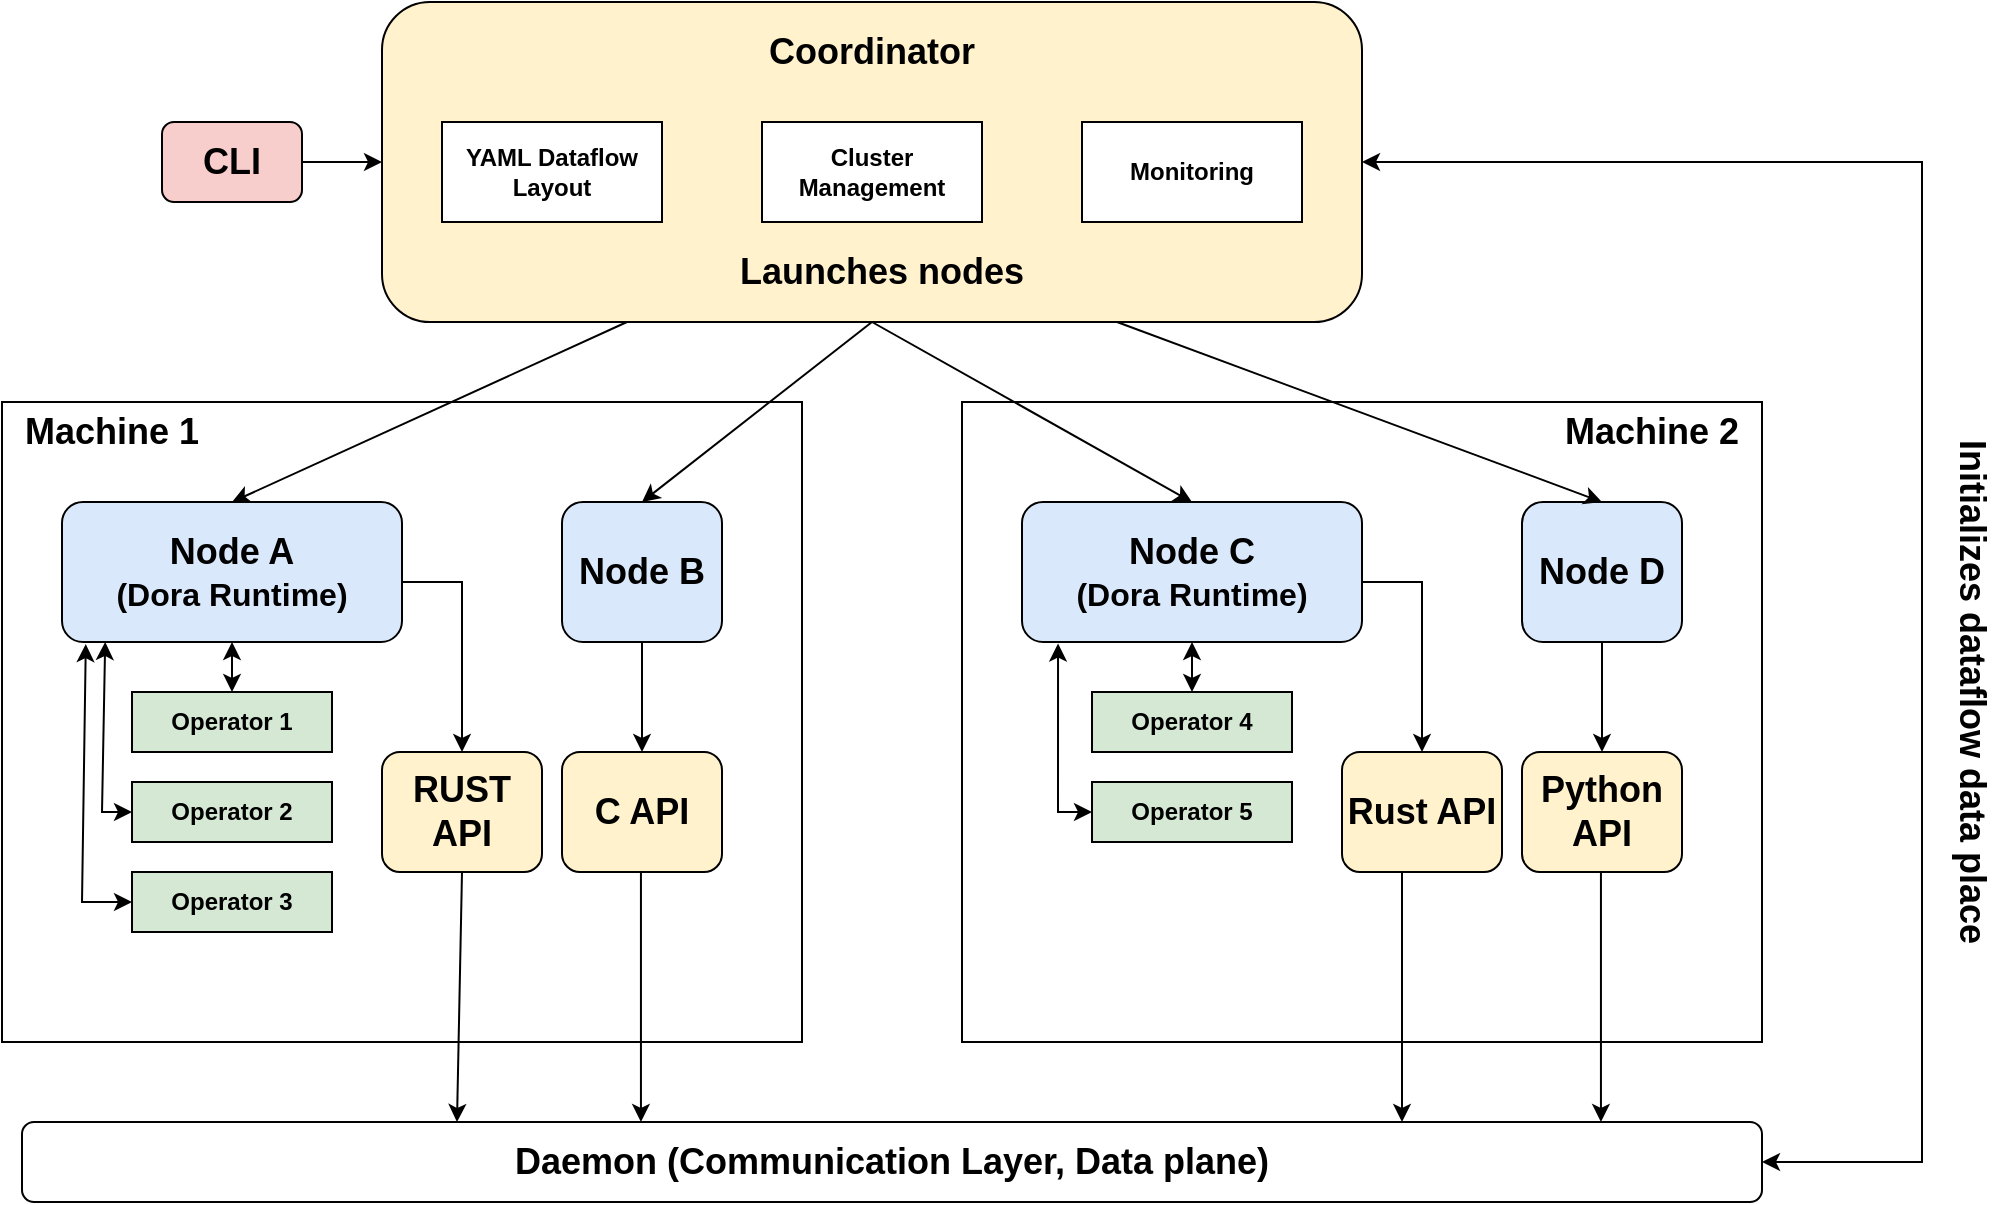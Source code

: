 <mxfile version="24.7.10">
  <diagram name="Page-1" id="Zjxqgjh98Kea-gAgPe7l">
    <mxGraphModel dx="1174" dy="1069" grid="1" gridSize="10" guides="1" tooltips="1" connect="1" arrows="1" fold="1" page="1" pageScale="1" pageWidth="827" pageHeight="1169" math="0" shadow="0">
      <root>
        <mxCell id="0" />
        <mxCell id="1" parent="0" />
        <mxCell id="cViMoSzeVVcmjk6XKJUi-2" value="&lt;div&gt;&lt;br&gt;&lt;/div&gt;" style="rounded=1;whiteSpace=wrap;html=1;align=center;fillColor=#FFF2CC;" vertex="1" parent="1">
          <mxGeometry x="190" y="120" width="490" height="160" as="geometry" />
        </mxCell>
        <mxCell id="cViMoSzeVVcmjk6XKJUi-3" value="&lt;font style=&quot;font-size: 18px;&quot;&gt;&lt;b&gt;CLI&lt;/b&gt;&lt;/font&gt;" style="rounded=1;whiteSpace=wrap;html=1;fillColor=#F8CECC;" vertex="1" parent="1">
          <mxGeometry x="80" y="180" width="70" height="40" as="geometry" />
        </mxCell>
        <mxCell id="cViMoSzeVVcmjk6XKJUi-4" value="" style="rounded=0;whiteSpace=wrap;html=1;" vertex="1" parent="1">
          <mxGeometry y="320" width="400" height="320" as="geometry" />
        </mxCell>
        <mxCell id="cViMoSzeVVcmjk6XKJUi-6" value="&lt;b&gt;&lt;font style=&quot;font-size: 18px;&quot;&gt;Daemon (Communication Layer, Data plane)&lt;/font&gt;&lt;/b&gt;" style="rounded=1;whiteSpace=wrap;html=1;" vertex="1" parent="1">
          <mxGeometry x="10" y="680" width="870" height="40" as="geometry" />
        </mxCell>
        <mxCell id="cViMoSzeVVcmjk6XKJUi-7" value="&lt;font style=&quot;font-size: 18px;&quot;&gt;&lt;b&gt;Node A&lt;/b&gt;&lt;/font&gt;&lt;div&gt;&lt;font size=&quot;3&quot;&gt;&lt;b&gt;(Dora Runtime)&lt;/b&gt;&lt;/font&gt;&lt;/div&gt;" style="rounded=1;whiteSpace=wrap;html=1;fillColor=#DAE8FC;" vertex="1" parent="1">
          <mxGeometry x="30" y="370" width="170" height="70" as="geometry" />
        </mxCell>
        <mxCell id="cViMoSzeVVcmjk6XKJUi-8" value="&lt;font style=&quot;font-size: 18px;&quot;&gt;&lt;b&gt;Node B&lt;/b&gt;&lt;br&gt;&lt;/font&gt;" style="rounded=1;whiteSpace=wrap;html=1;fillColor=#DAE8FC;" vertex="1" parent="1">
          <mxGeometry x="280" y="370" width="80" height="70" as="geometry" />
        </mxCell>
        <mxCell id="cViMoSzeVVcmjk6XKJUi-11" value="&lt;b&gt;Operator 1&lt;/b&gt;" style="rounded=0;whiteSpace=wrap;html=1;fillColor=#D5E8D4;" vertex="1" parent="1">
          <mxGeometry x="65" y="465" width="100" height="30" as="geometry" />
        </mxCell>
        <mxCell id="cViMoSzeVVcmjk6XKJUi-12" value="&lt;b&gt;Operator 2&lt;/b&gt;" style="rounded=0;whiteSpace=wrap;html=1;fillColor=#D5E8D4;" vertex="1" parent="1">
          <mxGeometry x="65" y="510" width="100" height="30" as="geometry" />
        </mxCell>
        <mxCell id="cViMoSzeVVcmjk6XKJUi-13" value="&lt;b&gt;Operator 3&lt;/b&gt;" style="rounded=0;whiteSpace=wrap;html=1;fillColor=#D5E8D4;" vertex="1" parent="1">
          <mxGeometry x="65" y="555" width="100" height="30" as="geometry" />
        </mxCell>
        <mxCell id="cViMoSzeVVcmjk6XKJUi-14" value="&lt;b&gt;&lt;font style=&quot;font-size: 18px;&quot;&gt;C API&lt;/font&gt;&lt;/b&gt;" style="rounded=1;whiteSpace=wrap;html=1;fillColor=#FFF2CC;" vertex="1" parent="1">
          <mxGeometry x="280" y="495" width="80" height="60" as="geometry" />
        </mxCell>
        <mxCell id="cViMoSzeVVcmjk6XKJUi-15" value="&lt;b&gt;&lt;font style=&quot;font-size: 18px;&quot;&gt;RUST API&lt;/font&gt;&lt;/b&gt;" style="rounded=1;whiteSpace=wrap;html=1;fillColor=#FFF2CC;" vertex="1" parent="1">
          <mxGeometry x="190" y="495" width="80" height="60" as="geometry" />
        </mxCell>
        <mxCell id="cViMoSzeVVcmjk6XKJUi-18" value="" style="rounded=0;whiteSpace=wrap;html=1;" vertex="1" parent="1">
          <mxGeometry x="480" y="320" width="400" height="320" as="geometry" />
        </mxCell>
        <mxCell id="cViMoSzeVVcmjk6XKJUi-19" value="&lt;font style=&quot;font-size: 18px;&quot;&gt;&lt;b&gt;Node C&lt;/b&gt;&lt;/font&gt;&lt;div&gt;&lt;font size=&quot;3&quot;&gt;&lt;b&gt;(Dora Runtime)&lt;/b&gt;&lt;/font&gt;&lt;/div&gt;" style="rounded=1;whiteSpace=wrap;html=1;fillColor=#DAE8FC;" vertex="1" parent="1">
          <mxGeometry x="510" y="370" width="170" height="70" as="geometry" />
        </mxCell>
        <mxCell id="cViMoSzeVVcmjk6XKJUi-20" value="&lt;font style=&quot;font-size: 18px;&quot;&gt;&lt;b&gt;Node D&lt;/b&gt;&lt;br&gt;&lt;/font&gt;" style="rounded=1;whiteSpace=wrap;html=1;fillColor=#DAE8FC;" vertex="1" parent="1">
          <mxGeometry x="760" y="370" width="80" height="70" as="geometry" />
        </mxCell>
        <mxCell id="cViMoSzeVVcmjk6XKJUi-21" value="&lt;b&gt;Operator 4&lt;/b&gt;" style="rounded=0;whiteSpace=wrap;html=1;fillColor=#D5E8D4;" vertex="1" parent="1">
          <mxGeometry x="545" y="465" width="100" height="30" as="geometry" />
        </mxCell>
        <mxCell id="cViMoSzeVVcmjk6XKJUi-22" value="&lt;b&gt;Operator 5&lt;/b&gt;" style="rounded=0;whiteSpace=wrap;html=1;fillColor=#D5E8D4;" vertex="1" parent="1">
          <mxGeometry x="545" y="510" width="100" height="30" as="geometry" />
        </mxCell>
        <mxCell id="cViMoSzeVVcmjk6XKJUi-24" value="&lt;font style=&quot;font-size: 18px;&quot;&gt;&lt;b&gt;Python API&lt;/b&gt;&lt;/font&gt;" style="rounded=1;whiteSpace=wrap;html=1;fillColor=#FFF2CC;" vertex="1" parent="1">
          <mxGeometry x="760" y="495" width="80" height="60" as="geometry" />
        </mxCell>
        <mxCell id="cViMoSzeVVcmjk6XKJUi-25" value="&lt;b&gt;&lt;font style=&quot;font-size: 18px;&quot;&gt;Rust API&lt;/font&gt;&lt;/b&gt;" style="rounded=1;whiteSpace=wrap;html=1;fillColor=#FFF2CC;" vertex="1" parent="1">
          <mxGeometry x="670" y="495" width="80" height="60" as="geometry" />
        </mxCell>
        <mxCell id="cViMoSzeVVcmjk6XKJUi-26" value="&lt;b&gt;YAML Dataflow Layout&lt;/b&gt;" style="rounded=0;whiteSpace=wrap;html=1;" vertex="1" parent="1">
          <mxGeometry x="220" y="180" width="110" height="50" as="geometry" />
        </mxCell>
        <mxCell id="cViMoSzeVVcmjk6XKJUi-27" value="&lt;b&gt;Cluster Management&lt;/b&gt;" style="rounded=0;whiteSpace=wrap;html=1;" vertex="1" parent="1">
          <mxGeometry x="380" y="180" width="110" height="50" as="geometry" />
        </mxCell>
        <mxCell id="cViMoSzeVVcmjk6XKJUi-28" value="&lt;b&gt;Monitoring&lt;/b&gt;" style="rounded=0;whiteSpace=wrap;html=1;" vertex="1" parent="1">
          <mxGeometry x="540" y="180" width="110" height="50" as="geometry" />
        </mxCell>
        <mxCell id="cViMoSzeVVcmjk6XKJUi-29" value="" style="endArrow=classic;html=1;rounded=0;exitX=1;exitY=0.5;exitDx=0;exitDy=0;entryX=0;entryY=0.5;entryDx=0;entryDy=0;" edge="1" parent="1" source="cViMoSzeVVcmjk6XKJUi-3" target="cViMoSzeVVcmjk6XKJUi-2">
          <mxGeometry width="50" height="50" relative="1" as="geometry">
            <mxPoint x="470" y="510" as="sourcePoint" />
            <mxPoint x="520" y="460" as="targetPoint" />
          </mxGeometry>
        </mxCell>
        <mxCell id="cViMoSzeVVcmjk6XKJUi-30" value="" style="endArrow=classic;html=1;rounded=0;exitX=0.5;exitY=1;exitDx=0;exitDy=0;entryX=0.25;entryY=0;entryDx=0;entryDy=0;" edge="1" parent="1" source="cViMoSzeVVcmjk6XKJUi-15" target="cViMoSzeVVcmjk6XKJUi-6">
          <mxGeometry width="50" height="50" relative="1" as="geometry">
            <mxPoint x="470" y="510" as="sourcePoint" />
            <mxPoint x="520" y="460" as="targetPoint" />
          </mxGeometry>
        </mxCell>
        <mxCell id="cViMoSzeVVcmjk6XKJUi-31" value="" style="endArrow=classic;html=1;rounded=0;exitX=0.5;exitY=1;exitDx=0;exitDy=0;entryX=0.25;entryY=0;entryDx=0;entryDy=0;" edge="1" parent="1">
          <mxGeometry width="50" height="50" relative="1" as="geometry">
            <mxPoint x="319.47" y="555" as="sourcePoint" />
            <mxPoint x="319.47" y="680" as="targetPoint" />
          </mxGeometry>
        </mxCell>
        <mxCell id="cViMoSzeVVcmjk6XKJUi-32" value="" style="endArrow=classic;html=1;rounded=0;exitX=0.5;exitY=1;exitDx=0;exitDy=0;entryX=0.25;entryY=0;entryDx=0;entryDy=0;" edge="1" parent="1">
          <mxGeometry width="50" height="50" relative="1" as="geometry">
            <mxPoint x="700" y="555" as="sourcePoint" />
            <mxPoint x="700" y="680" as="targetPoint" />
          </mxGeometry>
        </mxCell>
        <mxCell id="cViMoSzeVVcmjk6XKJUi-33" value="" style="endArrow=classic;html=1;rounded=0;exitX=0.5;exitY=1;exitDx=0;exitDy=0;entryX=0.25;entryY=0;entryDx=0;entryDy=0;" edge="1" parent="1">
          <mxGeometry width="50" height="50" relative="1" as="geometry">
            <mxPoint x="799.47" y="555" as="sourcePoint" />
            <mxPoint x="799.47" y="680" as="targetPoint" />
          </mxGeometry>
        </mxCell>
        <mxCell id="cViMoSzeVVcmjk6XKJUi-34" value="" style="endArrow=classic;startArrow=classic;html=1;rounded=0;entryX=1;entryY=0.5;entryDx=0;entryDy=0;" edge="1" parent="1" target="cViMoSzeVVcmjk6XKJUi-2">
          <mxGeometry width="50" height="50" relative="1" as="geometry">
            <mxPoint x="880" y="700" as="sourcePoint" />
            <mxPoint x="930" y="650" as="targetPoint" />
            <Array as="points">
              <mxPoint x="960" y="700" />
              <mxPoint x="960" y="200" />
            </Array>
          </mxGeometry>
        </mxCell>
        <mxCell id="cViMoSzeVVcmjk6XKJUi-37" value="&lt;font style=&quot;font-size: 18px;&quot;&gt;&lt;b&gt;Initializes dataflow data place&lt;/b&gt;&lt;/font&gt;" style="text;html=1;align=center;verticalAlign=middle;whiteSpace=wrap;rounded=0;rotation=90;" vertex="1" parent="1">
          <mxGeometry x="800" y="450" width="370" height="30" as="geometry" />
        </mxCell>
        <mxCell id="cViMoSzeVVcmjk6XKJUi-38" value="" style="endArrow=classic;html=1;rounded=0;entryX=0.5;entryY=0;entryDx=0;entryDy=0;exitX=0.25;exitY=1;exitDx=0;exitDy=0;" edge="1" parent="1" source="cViMoSzeVVcmjk6XKJUi-2" target="cViMoSzeVVcmjk6XKJUi-7">
          <mxGeometry width="50" height="50" relative="1" as="geometry">
            <mxPoint x="390" y="280" as="sourcePoint" />
            <mxPoint x="440" y="230" as="targetPoint" />
          </mxGeometry>
        </mxCell>
        <mxCell id="cViMoSzeVVcmjk6XKJUi-39" value="" style="endArrow=classic;html=1;rounded=0;entryX=0.5;entryY=0;entryDx=0;entryDy=0;exitX=0.5;exitY=1;exitDx=0;exitDy=0;" edge="1" parent="1" source="cViMoSzeVVcmjk6XKJUi-2" target="cViMoSzeVVcmjk6XKJUi-8">
          <mxGeometry width="50" height="50" relative="1" as="geometry">
            <mxPoint x="400" y="290" as="sourcePoint" />
            <mxPoint x="125" y="380" as="targetPoint" />
          </mxGeometry>
        </mxCell>
        <mxCell id="cViMoSzeVVcmjk6XKJUi-40" value="" style="endArrow=classic;html=1;rounded=0;entryX=0.5;entryY=0;entryDx=0;entryDy=0;exitX=0.5;exitY=1;exitDx=0;exitDy=0;" edge="1" parent="1" source="cViMoSzeVVcmjk6XKJUi-2" target="cViMoSzeVVcmjk6XKJUi-19">
          <mxGeometry width="50" height="50" relative="1" as="geometry">
            <mxPoint x="445" y="290" as="sourcePoint" />
            <mxPoint x="330" y="380" as="targetPoint" />
          </mxGeometry>
        </mxCell>
        <mxCell id="cViMoSzeVVcmjk6XKJUi-41" value="" style="endArrow=classic;html=1;rounded=0;entryX=0.5;entryY=0;entryDx=0;entryDy=0;exitX=0.75;exitY=1;exitDx=0;exitDy=0;" edge="1" parent="1" source="cViMoSzeVVcmjk6XKJUi-2" target="cViMoSzeVVcmjk6XKJUi-20">
          <mxGeometry width="50" height="50" relative="1" as="geometry">
            <mxPoint x="455" y="300" as="sourcePoint" />
            <mxPoint x="340" y="390" as="targetPoint" />
          </mxGeometry>
        </mxCell>
        <mxCell id="cViMoSzeVVcmjk6XKJUi-42" value="" style="endArrow=classic;html=1;rounded=0;entryX=0.5;entryY=0;entryDx=0;entryDy=0;" edge="1" parent="1" target="cViMoSzeVVcmjk6XKJUi-14">
          <mxGeometry width="50" height="50" relative="1" as="geometry">
            <mxPoint x="320" y="440" as="sourcePoint" />
            <mxPoint x="370" y="390" as="targetPoint" />
          </mxGeometry>
        </mxCell>
        <mxCell id="cViMoSzeVVcmjk6XKJUi-43" value="" style="endArrow=classic;html=1;rounded=0;entryX=0.5;entryY=0;entryDx=0;entryDy=0;exitX=0.5;exitY=1;exitDx=0;exitDy=0;" edge="1" parent="1" source="cViMoSzeVVcmjk6XKJUi-20" target="cViMoSzeVVcmjk6XKJUi-24">
          <mxGeometry width="50" height="50" relative="1" as="geometry">
            <mxPoint x="800" y="440" as="sourcePoint" />
            <mxPoint x="850" y="390" as="targetPoint" />
          </mxGeometry>
        </mxCell>
        <mxCell id="cViMoSzeVVcmjk6XKJUi-44" value="" style="endArrow=classic;html=1;rounded=0;entryX=0.5;entryY=0;entryDx=0;entryDy=0;" edge="1" parent="1" target="cViMoSzeVVcmjk6XKJUi-25">
          <mxGeometry width="50" height="50" relative="1" as="geometry">
            <mxPoint x="680" y="410" as="sourcePoint" />
            <mxPoint x="730" y="360" as="targetPoint" />
            <Array as="points">
              <mxPoint x="710" y="410" />
            </Array>
          </mxGeometry>
        </mxCell>
        <mxCell id="cViMoSzeVVcmjk6XKJUi-45" value="" style="endArrow=classic;html=1;rounded=0;entryX=0.5;entryY=0;entryDx=0;entryDy=0;" edge="1" parent="1">
          <mxGeometry width="50" height="50" relative="1" as="geometry">
            <mxPoint x="200" y="410" as="sourcePoint" />
            <mxPoint x="230" y="495" as="targetPoint" />
            <Array as="points">
              <mxPoint x="230" y="410" />
            </Array>
          </mxGeometry>
        </mxCell>
        <mxCell id="cViMoSzeVVcmjk6XKJUi-46" value="&lt;font style=&quot;font-size: 18px;&quot;&gt;&lt;b&gt;Machine 1&lt;/b&gt;&lt;/font&gt;" style="text;html=1;align=center;verticalAlign=middle;whiteSpace=wrap;rounded=0;" vertex="1" parent="1">
          <mxGeometry y="320" width="110" height="30" as="geometry" />
        </mxCell>
        <mxCell id="cViMoSzeVVcmjk6XKJUi-47" value="&lt;font style=&quot;font-size: 18px;&quot;&gt;&lt;b&gt;Machine 2&lt;/b&gt;&lt;/font&gt;" style="text;html=1;align=center;verticalAlign=middle;whiteSpace=wrap;rounded=0;" vertex="1" parent="1">
          <mxGeometry x="770" y="320" width="110" height="30" as="geometry" />
        </mxCell>
        <mxCell id="cViMoSzeVVcmjk6XKJUi-48" value="&lt;font style=&quot;font-size: 18px;&quot;&gt;&lt;b&gt;Launches nodes&lt;/b&gt;&lt;/font&gt;" style="text;html=1;align=center;verticalAlign=middle;whiteSpace=wrap;rounded=0;" vertex="1" parent="1">
          <mxGeometry x="360" y="240" width="160" height="30" as="geometry" />
        </mxCell>
        <mxCell id="cViMoSzeVVcmjk6XKJUi-49" value="&lt;font style=&quot;font-size: 18px;&quot;&gt;&lt;b&gt;Coordinator&lt;/b&gt;&lt;/font&gt;" style="text;html=1;align=center;verticalAlign=middle;whiteSpace=wrap;rounded=0;" vertex="1" parent="1">
          <mxGeometry x="355" y="130" width="160" height="30" as="geometry" />
        </mxCell>
        <mxCell id="cViMoSzeVVcmjk6XKJUi-50" value="" style="endArrow=classic;startArrow=classic;html=1;rounded=0;entryX=0.5;entryY=0;entryDx=0;entryDy=0;exitX=0.5;exitY=1;exitDx=0;exitDy=0;" edge="1" parent="1" source="cViMoSzeVVcmjk6XKJUi-7" target="cViMoSzeVVcmjk6XKJUi-11">
          <mxGeometry width="50" height="50" relative="1" as="geometry">
            <mxPoint x="60" y="490" as="sourcePoint" />
            <mxPoint x="110" y="440" as="targetPoint" />
          </mxGeometry>
        </mxCell>
        <mxCell id="cViMoSzeVVcmjk6XKJUi-54" value="" style="endArrow=classic;startArrow=classic;html=1;rounded=0;entryX=0;entryY=0.5;entryDx=0;entryDy=0;exitX=0.127;exitY=1;exitDx=0;exitDy=0;exitPerimeter=0;" edge="1" parent="1" source="cViMoSzeVVcmjk6XKJUi-7" target="cViMoSzeVVcmjk6XKJUi-12">
          <mxGeometry width="50" height="50" relative="1" as="geometry">
            <mxPoint x="10" y="570" as="sourcePoint" />
            <mxPoint x="60" y="520" as="targetPoint" />
            <Array as="points">
              <mxPoint x="50" y="525" />
            </Array>
          </mxGeometry>
        </mxCell>
        <mxCell id="cViMoSzeVVcmjk6XKJUi-55" value="" style="endArrow=classic;startArrow=classic;html=1;rounded=0;entryX=0;entryY=0.5;entryDx=0;entryDy=0;exitX=0.07;exitY=1.015;exitDx=0;exitDy=0;exitPerimeter=0;" edge="1" parent="1" source="cViMoSzeVVcmjk6XKJUi-7" target="cViMoSzeVVcmjk6XKJUi-13">
          <mxGeometry width="50" height="50" relative="1" as="geometry">
            <mxPoint x="10" y="620" as="sourcePoint" />
            <mxPoint x="60" y="570" as="targetPoint" />
            <Array as="points">
              <mxPoint x="40" y="570" />
            </Array>
          </mxGeometry>
        </mxCell>
        <mxCell id="cViMoSzeVVcmjk6XKJUi-56" value="" style="endArrow=classic;startArrow=classic;html=1;rounded=0;exitX=0.5;exitY=0;exitDx=0;exitDy=0;entryX=0.5;entryY=1;entryDx=0;entryDy=0;" edge="1" parent="1" source="cViMoSzeVVcmjk6XKJUi-21" target="cViMoSzeVVcmjk6XKJUi-19">
          <mxGeometry width="50" height="50" relative="1" as="geometry">
            <mxPoint x="450" y="320" as="sourcePoint" />
            <mxPoint x="500" y="270" as="targetPoint" />
          </mxGeometry>
        </mxCell>
        <mxCell id="cViMoSzeVVcmjk6XKJUi-57" value="" style="endArrow=classic;startArrow=classic;html=1;rounded=0;entryX=0;entryY=0.5;entryDx=0;entryDy=0;exitX=0.106;exitY=1.011;exitDx=0;exitDy=0;exitPerimeter=0;" edge="1" parent="1" source="cViMoSzeVVcmjk6XKJUi-19" target="cViMoSzeVVcmjk6XKJUi-22">
          <mxGeometry width="50" height="50" relative="1" as="geometry">
            <mxPoint x="490" y="580" as="sourcePoint" />
            <mxPoint x="540" y="530" as="targetPoint" />
            <Array as="points">
              <mxPoint x="528" y="525" />
            </Array>
          </mxGeometry>
        </mxCell>
      </root>
    </mxGraphModel>
  </diagram>
</mxfile>
